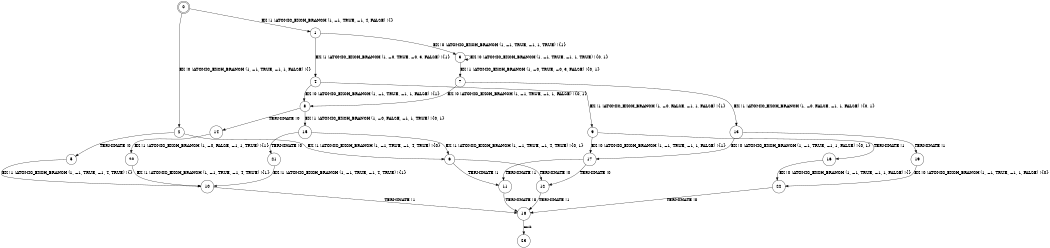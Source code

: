 digraph BCG {
size = "7, 10.5";
center = TRUE;
node [shape = circle];
0 [peripheries = 2];
0 -> 1 [label = "EX !1 !ATOMIC_EXCH_BRANCH (1, +1, TRUE, +1, 4, FALSE) !{}"];
0 -> 2 [label = "EX !0 !ATOMIC_EXCH_BRANCH (1, +1, TRUE, +1, 1, FALSE) !{}"];
1 -> 3 [label = "EX !0 !ATOMIC_EXCH_BRANCH (1, +1, TRUE, +1, 1, TRUE) !{1}"];
1 -> 4 [label = "EX !1 !ATOMIC_EXCH_BRANCH (1, +0, TRUE, +0, 3, FALSE) !{1}"];
2 -> 5 [label = "TERMINATE !0"];
2 -> 6 [label = "EX !1 !ATOMIC_EXCH_BRANCH (1, +1, TRUE, +1, 4, TRUE) !{0}"];
3 -> 7 [label = "EX !1 !ATOMIC_EXCH_BRANCH (1, +0, TRUE, +0, 3, FALSE) !{0, 1}"];
3 -> 3 [label = "EX !0 !ATOMIC_EXCH_BRANCH (1, +1, TRUE, +1, 1, TRUE) !{0, 1}"];
4 -> 8 [label = "EX !0 !ATOMIC_EXCH_BRANCH (1, +1, TRUE, +1, 1, FALSE) !{1}"];
4 -> 9 [label = "EX !1 !ATOMIC_EXCH_BRANCH (1, +0, FALSE, +1, 1, FALSE) !{1}"];
5 -> 10 [label = "EX !1 !ATOMIC_EXCH_BRANCH (1, +1, TRUE, +1, 4, TRUE) !{}"];
6 -> 11 [label = "TERMINATE !1"];
6 -> 12 [label = "TERMINATE !0"];
7 -> 13 [label = "EX !1 !ATOMIC_EXCH_BRANCH (1, +0, FALSE, +1, 1, FALSE) !{0, 1}"];
7 -> 8 [label = "EX !0 !ATOMIC_EXCH_BRANCH (1, +1, TRUE, +1, 1, FALSE) !{0, 1}"];
8 -> 14 [label = "TERMINATE !0"];
8 -> 15 [label = "EX !1 !ATOMIC_EXCH_BRANCH (1, +0, FALSE, +1, 1, TRUE) !{0, 1}"];
9 -> 16 [label = "TERMINATE !1"];
9 -> 17 [label = "EX !0 !ATOMIC_EXCH_BRANCH (1, +1, TRUE, +1, 1, FALSE) !{1}"];
10 -> 18 [label = "TERMINATE !1"];
11 -> 18 [label = "TERMINATE !0"];
12 -> 18 [label = "TERMINATE !1"];
13 -> 19 [label = "TERMINATE !1"];
13 -> 17 [label = "EX !0 !ATOMIC_EXCH_BRANCH (1, +1, TRUE, +1, 1, FALSE) !{0, 1}"];
14 -> 20 [label = "EX !1 !ATOMIC_EXCH_BRANCH (1, +0, FALSE, +1, 1, TRUE) !{1}"];
15 -> 21 [label = "TERMINATE !0"];
15 -> 6 [label = "EX !1 !ATOMIC_EXCH_BRANCH (1, +1, TRUE, +1, 4, TRUE) !{0, 1}"];
16 -> 22 [label = "EX !0 !ATOMIC_EXCH_BRANCH (1, +1, TRUE, +1, 1, FALSE) !{}"];
17 -> 11 [label = "TERMINATE !1"];
17 -> 12 [label = "TERMINATE !0"];
18 -> 23 [label = "exit"];
19 -> 22 [label = "EX !0 !ATOMIC_EXCH_BRANCH (1, +1, TRUE, +1, 1, FALSE) !{0}"];
20 -> 10 [label = "EX !1 !ATOMIC_EXCH_BRANCH (1, +1, TRUE, +1, 4, TRUE) !{1}"];
21 -> 10 [label = "EX !1 !ATOMIC_EXCH_BRANCH (1, +1, TRUE, +1, 4, TRUE) !{1}"];
22 -> 18 [label = "TERMINATE !0"];
}
